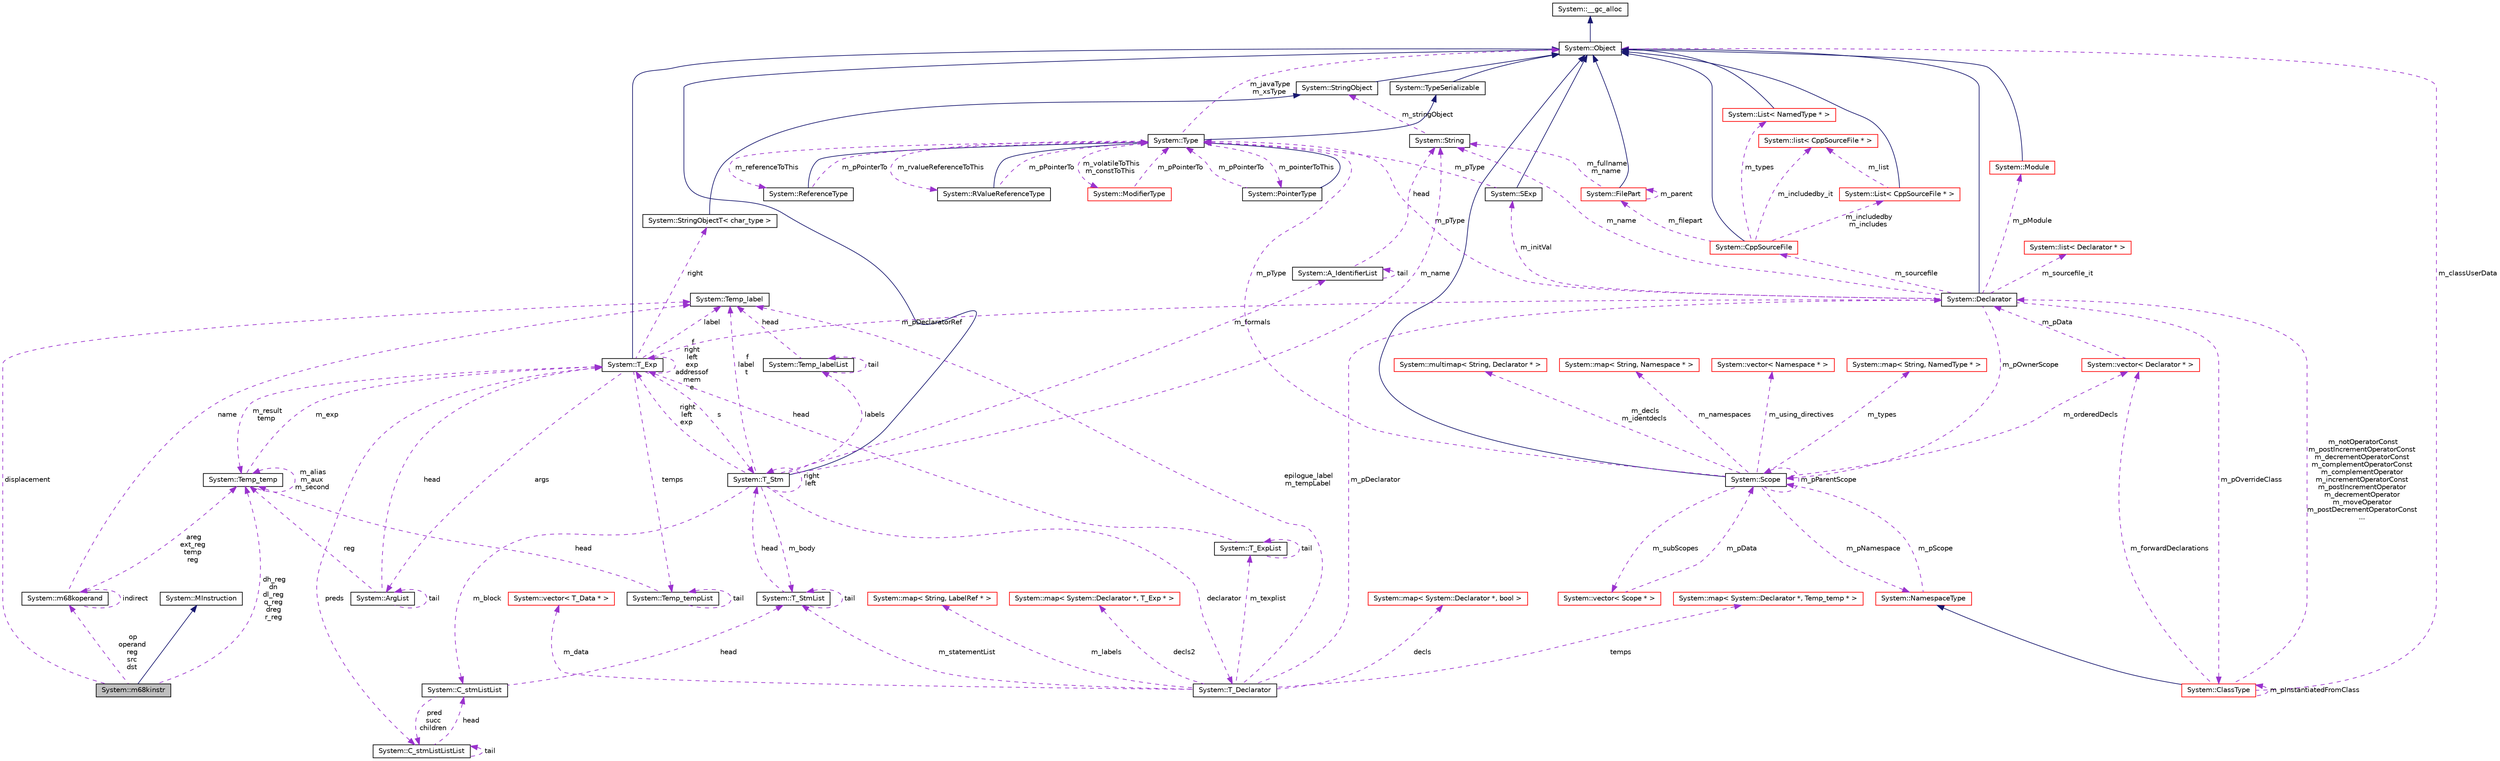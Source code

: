 digraph G
{
  edge [fontname="Helvetica",fontsize="10",labelfontname="Helvetica",labelfontsize="10"];
  node [fontname="Helvetica",fontsize="10",shape=record];
  Node1 [label="System::m68kinstr",height=0.2,width=0.4,color="black", fillcolor="grey75", style="filled" fontcolor="black"];
  Node2 -> Node1 [dir="back",color="midnightblue",fontsize="10",style="solid",fontname="Helvetica"];
  Node2 [label="System::MInstruction",height=0.2,width=0.4,color="black", fillcolor="white", style="filled",URL="$class_system_1_1_m_instruction.html"];
  Node3 -> Node1 [dir="back",color="darkorchid3",fontsize="10",style="dashed",label=" displacement" ,fontname="Helvetica"];
  Node3 [label="System::Temp_label",height=0.2,width=0.4,color="black", fillcolor="white", style="filled",URL="$class_system_1_1_temp__label.html"];
  Node4 -> Node1 [dir="back",color="darkorchid3",fontsize="10",style="dashed",label=" dh_reg\ndn\ndl_reg\nq_reg\ndreg\nr_reg" ,fontname="Helvetica"];
  Node4 [label="System::Temp_temp",height=0.2,width=0.4,color="black", fillcolor="white", style="filled",URL="$class_system_1_1_temp__temp.html"];
  Node4 -> Node4 [dir="back",color="darkorchid3",fontsize="10",style="dashed",label=" m_alias\nm_aux\nm_second" ,fontname="Helvetica"];
  Node5 -> Node4 [dir="back",color="darkorchid3",fontsize="10",style="dashed",label=" m_exp" ,fontname="Helvetica"];
  Node5 [label="System::T_Exp",height=0.2,width=0.4,color="black", fillcolor="white", style="filled",URL="$class_system_1_1_t___exp.html"];
  Node6 -> Node5 [dir="back",color="midnightblue",fontsize="10",style="solid",fontname="Helvetica"];
  Node6 [label="System::Object",height=0.2,width=0.4,color="black", fillcolor="white", style="filled",URL="$class_system_1_1_object.html"];
  Node7 -> Node6 [dir="back",color="midnightblue",fontsize="10",style="solid",fontname="Helvetica"];
  Node7 [label="System::__gc_alloc",height=0.2,width=0.4,color="black", fillcolor="white", style="filled",URL="$class_system_1_1____gc__alloc.html"];
  Node8 -> Node5 [dir="back",color="darkorchid3",fontsize="10",style="dashed",label=" preds" ,fontname="Helvetica"];
  Node8 [label="System::C_stmListListList",height=0.2,width=0.4,color="black", fillcolor="white", style="filled",URL="$class_system_1_1_c__stm_list_list_list.html"];
  Node8 -> Node8 [dir="back",color="darkorchid3",fontsize="10",style="dashed",label=" tail" ,fontname="Helvetica"];
  Node9 -> Node8 [dir="back",color="darkorchid3",fontsize="10",style="dashed",label=" head" ,fontname="Helvetica"];
  Node9 [label="System::C_stmListList",height=0.2,width=0.4,color="black", fillcolor="white", style="filled",URL="$class_system_1_1_c__stm_list_list.html"];
  Node8 -> Node9 [dir="back",color="darkorchid3",fontsize="10",style="dashed",label=" pred\nsucc\nchildren" ,fontname="Helvetica"];
  Node10 -> Node9 [dir="back",color="darkorchid3",fontsize="10",style="dashed",label=" head" ,fontname="Helvetica"];
  Node10 [label="System::T_StmList",height=0.2,width=0.4,color="black", fillcolor="white", style="filled",URL="$class_system_1_1_t___stm_list.html"];
  Node11 -> Node10 [dir="back",color="darkorchid3",fontsize="10",style="dashed",label=" head" ,fontname="Helvetica"];
  Node11 [label="System::T_Stm",height=0.2,width=0.4,color="black", fillcolor="white", style="filled",URL="$class_system_1_1_t___stm.html"];
  Node6 -> Node11 [dir="back",color="midnightblue",fontsize="10",style="solid",fontname="Helvetica"];
  Node11 -> Node11 [dir="back",color="darkorchid3",fontsize="10",style="dashed",label=" right\nleft" ,fontname="Helvetica"];
  Node10 -> Node11 [dir="back",color="darkorchid3",fontsize="10",style="dashed",label=" m_body" ,fontname="Helvetica"];
  Node12 -> Node11 [dir="back",color="darkorchid3",fontsize="10",style="dashed",label=" labels" ,fontname="Helvetica"];
  Node12 [label="System::Temp_labelList",height=0.2,width=0.4,color="black", fillcolor="white", style="filled",URL="$struct_system_1_1_temp__label_list.html"];
  Node12 -> Node12 [dir="back",color="darkorchid3",fontsize="10",style="dashed",label=" tail" ,fontname="Helvetica"];
  Node3 -> Node12 [dir="back",color="darkorchid3",fontsize="10",style="dashed",label=" head" ,fontname="Helvetica"];
  Node3 -> Node11 [dir="back",color="darkorchid3",fontsize="10",style="dashed",label=" f\nlabel\nt" ,fontname="Helvetica"];
  Node13 -> Node11 [dir="back",color="darkorchid3",fontsize="10",style="dashed",label=" declarator" ,fontname="Helvetica"];
  Node13 [label="System::T_Declarator",height=0.2,width=0.4,color="black", fillcolor="white", style="filled",URL="$class_system_1_1_t___declarator.html"];
  Node14 -> Node13 [dir="back",color="darkorchid3",fontsize="10",style="dashed",label=" decls" ,fontname="Helvetica"];
  Node14 [label="System::map\< System::Declarator *, bool \>",height=0.2,width=0.4,color="red", fillcolor="white", style="filled",URL="$class_system_1_1map.html"];
  Node15 -> Node13 [dir="back",color="darkorchid3",fontsize="10",style="dashed",label=" m_texplist" ,fontname="Helvetica"];
  Node15 [label="System::T_ExpList",height=0.2,width=0.4,color="black", fillcolor="white", style="filled",URL="$class_system_1_1_t___exp_list.html"];
  Node15 -> Node15 [dir="back",color="darkorchid3",fontsize="10",style="dashed",label=" tail" ,fontname="Helvetica"];
  Node5 -> Node15 [dir="back",color="darkorchid3",fontsize="10",style="dashed",label=" head" ,fontname="Helvetica"];
  Node10 -> Node13 [dir="back",color="darkorchid3",fontsize="10",style="dashed",label=" m_statementList" ,fontname="Helvetica"];
  Node3 -> Node13 [dir="back",color="darkorchid3",fontsize="10",style="dashed",label=" epilogue_label\nm_tempLabel" ,fontname="Helvetica"];
  Node16 -> Node13 [dir="back",color="darkorchid3",fontsize="10",style="dashed",label=" m_pDeclarator" ,fontname="Helvetica"];
  Node16 [label="System::Declarator",height=0.2,width=0.4,color="black", fillcolor="white", style="filled",URL="$class_system_1_1_declarator.html"];
  Node6 -> Node16 [dir="back",color="midnightblue",fontsize="10",style="solid",fontname="Helvetica"];
  Node17 -> Node16 [dir="back",color="darkorchid3",fontsize="10",style="dashed",label=" m_pType" ,fontname="Helvetica"];
  Node17 [label="System::Type",height=0.2,width=0.4,color="black", fillcolor="white", style="filled",URL="$class_system_1_1_type.html"];
  Node18 -> Node17 [dir="back",color="midnightblue",fontsize="10",style="solid",fontname="Helvetica"];
  Node18 [label="System::TypeSerializable",height=0.2,width=0.4,color="black", fillcolor="white", style="filled",URL="$class_system_1_1_type_serializable.html"];
  Node6 -> Node18 [dir="back",color="midnightblue",fontsize="10",style="solid",fontname="Helvetica"];
  Node19 -> Node17 [dir="back",color="darkorchid3",fontsize="10",style="dashed",label=" m_pointerToThis" ,fontname="Helvetica"];
  Node19 [label="System::PointerType",height=0.2,width=0.4,color="black", fillcolor="white", style="filled",URL="$class_system_1_1_pointer_type.html"];
  Node17 -> Node19 [dir="back",color="midnightblue",fontsize="10",style="solid",fontname="Helvetica"];
  Node17 -> Node19 [dir="back",color="darkorchid3",fontsize="10",style="dashed",label=" m_pPointerTo" ,fontname="Helvetica"];
  Node20 -> Node17 [dir="back",color="darkorchid3",fontsize="10",style="dashed",label=" m_referenceToThis" ,fontname="Helvetica"];
  Node20 [label="System::ReferenceType",height=0.2,width=0.4,color="black", fillcolor="white", style="filled",URL="$class_system_1_1_reference_type.html"];
  Node17 -> Node20 [dir="back",color="midnightblue",fontsize="10",style="solid",fontname="Helvetica"];
  Node17 -> Node20 [dir="back",color="darkorchid3",fontsize="10",style="dashed",label=" m_pPointerTo" ,fontname="Helvetica"];
  Node21 -> Node17 [dir="back",color="darkorchid3",fontsize="10",style="dashed",label=" m_rvalueReferenceToThis" ,fontname="Helvetica"];
  Node21 [label="System::RValueReferenceType",height=0.2,width=0.4,color="black", fillcolor="white", style="filled",URL="$class_system_1_1_r_value_reference_type.html"];
  Node17 -> Node21 [dir="back",color="midnightblue",fontsize="10",style="solid",fontname="Helvetica"];
  Node17 -> Node21 [dir="back",color="darkorchid3",fontsize="10",style="dashed",label=" m_pPointerTo" ,fontname="Helvetica"];
  Node22 -> Node17 [dir="back",color="darkorchid3",fontsize="10",style="dashed",label=" m_volatileToThis\nm_constToThis" ,fontname="Helvetica"];
  Node22 [label="System::ModifierType",height=0.2,width=0.4,color="red", fillcolor="white", style="filled",URL="$class_system_1_1_modifier_type.html"];
  Node17 -> Node22 [dir="back",color="darkorchid3",fontsize="10",style="dashed",label=" m_pPointerTo" ,fontname="Helvetica"];
  Node6 -> Node17 [dir="back",color="darkorchid3",fontsize="10",style="dashed",label=" m_javaType\nm_xsType" ,fontname="Helvetica"];
  Node23 -> Node16 [dir="back",color="darkorchid3",fontsize="10",style="dashed",label=" m_pOwnerScope" ,fontname="Helvetica"];
  Node23 [label="System::Scope",height=0.2,width=0.4,color="black", fillcolor="white", style="filled",URL="$class_system_1_1_scope.html"];
  Node6 -> Node23 [dir="back",color="midnightblue",fontsize="10",style="solid",fontname="Helvetica"];
  Node17 -> Node23 [dir="back",color="darkorchid3",fontsize="10",style="dashed",label=" m_pType" ,fontname="Helvetica"];
  Node24 -> Node23 [dir="back",color="darkorchid3",fontsize="10",style="dashed",label=" m_subScopes" ,fontname="Helvetica"];
  Node24 [label="System::vector\< Scope * \>",height=0.2,width=0.4,color="red", fillcolor="white", style="filled",URL="$class_system_1_1vector.html"];
  Node23 -> Node24 [dir="back",color="darkorchid3",fontsize="10",style="dashed",label=" m_pData" ,fontname="Helvetica"];
  Node23 -> Node23 [dir="back",color="darkorchid3",fontsize="10",style="dashed",label=" m_pParentScope" ,fontname="Helvetica"];
  Node25 -> Node23 [dir="back",color="darkorchid3",fontsize="10",style="dashed",label=" m_decls\nm_identdecls" ,fontname="Helvetica"];
  Node25 [label="System::multimap\< String, Declarator * \>",height=0.2,width=0.4,color="red", fillcolor="white", style="filled",URL="$class_system_1_1multimap.html"];
  Node26 -> Node23 [dir="back",color="darkorchid3",fontsize="10",style="dashed",label=" m_pNamespace" ,fontname="Helvetica"];
  Node26 [label="System::NamespaceType",height=0.2,width=0.4,color="red", fillcolor="white", style="filled",URL="$class_system_1_1_namespace_type.html"];
  Node23 -> Node26 [dir="back",color="darkorchid3",fontsize="10",style="dashed",label=" m_pScope" ,fontname="Helvetica"];
  Node27 -> Node23 [dir="back",color="darkorchid3",fontsize="10",style="dashed",label=" m_namespaces" ,fontname="Helvetica"];
  Node27 [label="System::map\< String, Namespace * \>",height=0.2,width=0.4,color="red", fillcolor="white", style="filled",URL="$class_system_1_1map.html"];
  Node28 -> Node23 [dir="back",color="darkorchid3",fontsize="10",style="dashed",label=" m_using_directives" ,fontname="Helvetica"];
  Node28 [label="System::vector\< Namespace * \>",height=0.2,width=0.4,color="red", fillcolor="white", style="filled",URL="$class_system_1_1vector.html"];
  Node29 -> Node23 [dir="back",color="darkorchid3",fontsize="10",style="dashed",label=" m_orderedDecls" ,fontname="Helvetica"];
  Node29 [label="System::vector\< Declarator * \>",height=0.2,width=0.4,color="red", fillcolor="white", style="filled",URL="$class_system_1_1vector.html"];
  Node16 -> Node29 [dir="back",color="darkorchid3",fontsize="10",style="dashed",label=" m_pData" ,fontname="Helvetica"];
  Node30 -> Node23 [dir="back",color="darkorchid3",fontsize="10",style="dashed",label=" m_types" ,fontname="Helvetica"];
  Node30 [label="System::map\< String, NamedType * \>",height=0.2,width=0.4,color="red", fillcolor="white", style="filled",URL="$class_system_1_1map.html"];
  Node31 -> Node16 [dir="back",color="darkorchid3",fontsize="10",style="dashed",label=" m_initVal" ,fontname="Helvetica"];
  Node31 [label="System::SExp",height=0.2,width=0.4,color="black", fillcolor="white", style="filled",URL="$class_system_1_1_s_exp.html"];
  Node6 -> Node31 [dir="back",color="midnightblue",fontsize="10",style="solid",fontname="Helvetica"];
  Node17 -> Node31 [dir="back",color="darkorchid3",fontsize="10",style="dashed",label=" m_pType" ,fontname="Helvetica"];
  Node32 -> Node16 [dir="back",color="darkorchid3",fontsize="10",style="dashed",label=" m_sourcefile" ,fontname="Helvetica"];
  Node32 [label="System::CppSourceFile",height=0.2,width=0.4,color="red", fillcolor="white", style="filled",URL="$class_system_1_1_cpp_source_file.html"];
  Node6 -> Node32 [dir="back",color="midnightblue",fontsize="10",style="solid",fontname="Helvetica"];
  Node33 -> Node32 [dir="back",color="darkorchid3",fontsize="10",style="dashed",label=" m_filepart" ,fontname="Helvetica"];
  Node33 [label="System::FilePart",height=0.2,width=0.4,color="red", fillcolor="white", style="filled",URL="$class_system_1_1_file_part.html"];
  Node6 -> Node33 [dir="back",color="midnightblue",fontsize="10",style="solid",fontname="Helvetica"];
  Node33 -> Node33 [dir="back",color="darkorchid3",fontsize="10",style="dashed",label=" m_parent" ,fontname="Helvetica"];
  Node34 -> Node33 [dir="back",color="darkorchid3",fontsize="10",style="dashed",label=" m_fullname\nm_name" ,fontname="Helvetica"];
  Node34 [label="System::String",height=0.2,width=0.4,color="black", fillcolor="white", style="filled",URL="$class_system_1_1_string.html"];
  Node35 -> Node34 [dir="back",color="darkorchid3",fontsize="10",style="dashed",label=" m_stringObject" ,fontname="Helvetica"];
  Node35 [label="System::StringObject",height=0.2,width=0.4,color="black", fillcolor="white", style="filled",URL="$class_system_1_1_string_object.html"];
  Node6 -> Node35 [dir="back",color="midnightblue",fontsize="10",style="solid",fontname="Helvetica"];
  Node36 -> Node32 [dir="back",color="darkorchid3",fontsize="10",style="dashed",label=" m_types" ,fontname="Helvetica"];
  Node36 [label="System::List\< NamedType * \>",height=0.2,width=0.4,color="red", fillcolor="white", style="filled",URL="$class_system_1_1_list.html"];
  Node6 -> Node36 [dir="back",color="midnightblue",fontsize="10",style="solid",fontname="Helvetica"];
  Node37 -> Node32 [dir="back",color="darkorchid3",fontsize="10",style="dashed",label=" m_includedby\nm_includes" ,fontname="Helvetica"];
  Node37 [label="System::List\< CppSourceFile * \>",height=0.2,width=0.4,color="red", fillcolor="white", style="filled",URL="$class_system_1_1_list.html"];
  Node6 -> Node37 [dir="back",color="midnightblue",fontsize="10",style="solid",fontname="Helvetica"];
  Node38 -> Node37 [dir="back",color="darkorchid3",fontsize="10",style="dashed",label=" m_list" ,fontname="Helvetica"];
  Node38 [label="System::list\< CppSourceFile * \>",height=0.2,width=0.4,color="red", fillcolor="white", style="filled",URL="$class_system_1_1list.html"];
  Node38 -> Node32 [dir="back",color="darkorchid3",fontsize="10",style="dashed",label=" m_includedby_it" ,fontname="Helvetica"];
  Node39 -> Node16 [dir="back",color="darkorchid3",fontsize="10",style="dashed",label=" m_pOverrideClass" ,fontname="Helvetica"];
  Node39 [label="System::ClassType",height=0.2,width=0.4,color="red", fillcolor="white", style="filled",URL="$class_system_1_1_class_type.html"];
  Node26 -> Node39 [dir="back",color="midnightblue",fontsize="10",style="solid",fontname="Helvetica"];
  Node16 -> Node39 [dir="back",color="darkorchid3",fontsize="10",style="dashed",label=" m_notOperatorConst\nm_postIncrementOperatorConst\nm_decrementOperatorConst\nm_complementOperatorConst\nm_complementOperator\nm_incrementOperatorConst\nm_postIncrementOperator\nm_decrementOperator\nm_moveOperator\nm_postDecrementOperatorConst\n..." ,fontname="Helvetica"];
  Node39 -> Node39 [dir="back",color="darkorchid3",fontsize="10",style="dashed",label=" m_pInstantiatedFromClass" ,fontname="Helvetica"];
  Node6 -> Node39 [dir="back",color="darkorchid3",fontsize="10",style="dashed",label=" m_classUserData" ,fontname="Helvetica"];
  Node29 -> Node39 [dir="back",color="darkorchid3",fontsize="10",style="dashed",label=" m_forwardDeclarations" ,fontname="Helvetica"];
  Node34 -> Node16 [dir="back",color="darkorchid3",fontsize="10",style="dashed",label=" m_name" ,fontname="Helvetica"];
  Node40 -> Node16 [dir="back",color="darkorchid3",fontsize="10",style="dashed",label=" m_pModule" ,fontname="Helvetica"];
  Node40 [label="System::Module",height=0.2,width=0.4,color="red", fillcolor="white", style="filled",URL="$class_system_1_1_module.html"];
  Node6 -> Node40 [dir="back",color="midnightblue",fontsize="10",style="solid",fontname="Helvetica"];
  Node41 -> Node16 [dir="back",color="darkorchid3",fontsize="10",style="dashed",label=" m_sourcefile_it" ,fontname="Helvetica"];
  Node41 [label="System::list\< Declarator * \>",height=0.2,width=0.4,color="red", fillcolor="white", style="filled",URL="$class_system_1_1list.html"];
  Node42 -> Node13 [dir="back",color="darkorchid3",fontsize="10",style="dashed",label=" temps" ,fontname="Helvetica"];
  Node42 [label="System::map\< System::Declarator *, Temp_temp * \>",height=0.2,width=0.4,color="red", fillcolor="white", style="filled",URL="$class_system_1_1map.html"];
  Node43 -> Node13 [dir="back",color="darkorchid3",fontsize="10",style="dashed",label=" m_data" ,fontname="Helvetica"];
  Node43 [label="System::vector\< T_Data * \>",height=0.2,width=0.4,color="red", fillcolor="white", style="filled",URL="$class_system_1_1vector.html"];
  Node44 -> Node13 [dir="back",color="darkorchid3",fontsize="10",style="dashed",label=" m_labels" ,fontname="Helvetica"];
  Node44 [label="System::map\< String, LabelRef * \>",height=0.2,width=0.4,color="red", fillcolor="white", style="filled",URL="$class_system_1_1map.html"];
  Node45 -> Node13 [dir="back",color="darkorchid3",fontsize="10",style="dashed",label=" decls2" ,fontname="Helvetica"];
  Node45 [label="System::map\< System::Declarator *, T_Exp * \>",height=0.2,width=0.4,color="red", fillcolor="white", style="filled",URL="$class_system_1_1map.html"];
  Node5 -> Node11 [dir="back",color="darkorchid3",fontsize="10",style="dashed",label=" right\nleft\nexp" ,fontname="Helvetica"];
  Node46 -> Node11 [dir="back",color="darkorchid3",fontsize="10",style="dashed",label=" m_formals" ,fontname="Helvetica"];
  Node46 [label="System::A_IdentifierList",height=0.2,width=0.4,color="black", fillcolor="white", style="filled",URL="$class_system_1_1_a___identifier_list.html"];
  Node46 -> Node46 [dir="back",color="darkorchid3",fontsize="10",style="dashed",label=" tail" ,fontname="Helvetica"];
  Node34 -> Node46 [dir="back",color="darkorchid3",fontsize="10",style="dashed",label=" head" ,fontname="Helvetica"];
  Node34 -> Node11 [dir="back",color="darkorchid3",fontsize="10",style="dashed",label=" m_name" ,fontname="Helvetica"];
  Node9 -> Node11 [dir="back",color="darkorchid3",fontsize="10",style="dashed",label=" m_block" ,fontname="Helvetica"];
  Node10 -> Node10 [dir="back",color="darkorchid3",fontsize="10",style="dashed",label=" tail" ,fontname="Helvetica"];
  Node11 -> Node5 [dir="back",color="darkorchid3",fontsize="10",style="dashed",label=" s" ,fontname="Helvetica"];
  Node47 -> Node5 [dir="back",color="darkorchid3",fontsize="10",style="dashed",label=" temps" ,fontname="Helvetica"];
  Node47 [label="System::Temp_tempList",height=0.2,width=0.4,color="black", fillcolor="white", style="filled",URL="$class_system_1_1_temp__temp_list.html"];
  Node47 -> Node47 [dir="back",color="darkorchid3",fontsize="10",style="dashed",label=" tail" ,fontname="Helvetica"];
  Node4 -> Node47 [dir="back",color="darkorchid3",fontsize="10",style="dashed",label=" head" ,fontname="Helvetica"];
  Node3 -> Node5 [dir="back",color="darkorchid3",fontsize="10",style="dashed",label=" label" ,fontname="Helvetica"];
  Node16 -> Node5 [dir="back",color="darkorchid3",fontsize="10",style="dashed",label=" m_pDeclaratorRef" ,fontname="Helvetica"];
  Node48 -> Node5 [dir="back",color="darkorchid3",fontsize="10",style="dashed",label=" args" ,fontname="Helvetica"];
  Node48 [label="System::ArgList",height=0.2,width=0.4,color="black", fillcolor="white", style="filled",URL="$class_system_1_1_arg_list.html"];
  Node48 -> Node48 [dir="back",color="darkorchid3",fontsize="10",style="dashed",label=" tail" ,fontname="Helvetica"];
  Node4 -> Node48 [dir="back",color="darkorchid3",fontsize="10",style="dashed",label=" reg" ,fontname="Helvetica"];
  Node5 -> Node48 [dir="back",color="darkorchid3",fontsize="10",style="dashed",label=" head" ,fontname="Helvetica"];
  Node4 -> Node5 [dir="back",color="darkorchid3",fontsize="10",style="dashed",label=" m_result\ntemp" ,fontname="Helvetica"];
  Node5 -> Node5 [dir="back",color="darkorchid3",fontsize="10",style="dashed",label=" f\nright\nleft\nexp\naddressof\nmem\ne" ,fontname="Helvetica"];
  Node49 -> Node5 [dir="back",color="darkorchid3",fontsize="10",style="dashed",label=" right" ,fontname="Helvetica"];
  Node49 [label="System::StringObjectT\< char_type \>",height=0.2,width=0.4,color="black", fillcolor="white", style="filled",URL="$class_system_1_1_string_object_t.html"];
  Node35 -> Node49 [dir="back",color="midnightblue",fontsize="10",style="solid",fontname="Helvetica"];
  Node50 -> Node1 [dir="back",color="darkorchid3",fontsize="10",style="dashed",label=" op\noperand\nreg\nsrc\ndst" ,fontname="Helvetica"];
  Node50 [label="System::m68koperand",height=0.2,width=0.4,color="black", fillcolor="white", style="filled",URL="$class_system_1_1m68koperand.html"];
  Node3 -> Node50 [dir="back",color="darkorchid3",fontsize="10",style="dashed",label=" name" ,fontname="Helvetica"];
  Node4 -> Node50 [dir="back",color="darkorchid3",fontsize="10",style="dashed",label=" areg\next_reg\ntemp\nreg" ,fontname="Helvetica"];
  Node50 -> Node50 [dir="back",color="darkorchid3",fontsize="10",style="dashed",label=" indirect" ,fontname="Helvetica"];
}
